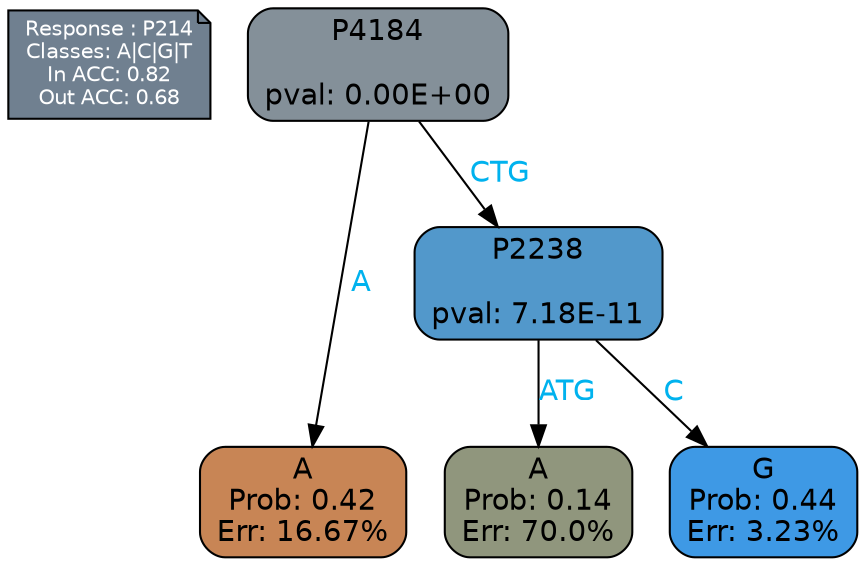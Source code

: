 digraph Tree {
node [shape=box, style="filled, rounded", color="black", fontname=helvetica] ;
graph [ranksep=equally, splines=polylines, bgcolor=transparent, dpi=600] ;
edge [fontname=helvetica] ;
LEGEND [label="Response : P214
Classes: A|C|G|T
In ACC: 0.82
Out ACC: 0.68
",shape=note,align=left,style=filled,fillcolor="slategray",fontcolor="white",fontsize=10];1 [label="P4184

pval: 0.00E+00", fillcolor="#849099"] ;
2 [label="A
Prob: 0.42
Err: 16.67%", fillcolor="#c88555"] ;
3 [label="P2238

pval: 7.18E-11", fillcolor="#5298cb"] ;
4 [label="A
Prob: 0.14
Err: 70.0%", fillcolor="#90967d"] ;
5 [label="G
Prob: 0.44
Err: 3.23%", fillcolor="#3e99e5"] ;
1 -> 2 [label="A",fontcolor=deepskyblue2] ;
1 -> 3 [label="CTG",fontcolor=deepskyblue2] ;
3 -> 4 [label="ATG",fontcolor=deepskyblue2] ;
3 -> 5 [label="C",fontcolor=deepskyblue2] ;
{rank = same; 2;4;5;}{rank = same; LEGEND;1;}}